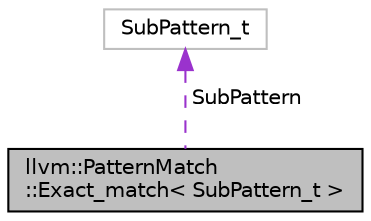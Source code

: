 digraph "llvm::PatternMatch::Exact_match&lt; SubPattern_t &gt;"
{
 // LATEX_PDF_SIZE
  bgcolor="transparent";
  edge [fontname="Helvetica",fontsize="10",labelfontname="Helvetica",labelfontsize="10"];
  node [fontname="Helvetica",fontsize="10",shape=record];
  Node1 [label="llvm::PatternMatch\l::Exact_match\< SubPattern_t \>",height=0.2,width=0.4,color="black", fillcolor="grey75", style="filled", fontcolor="black",tooltip=" "];
  Node2 -> Node1 [dir="back",color="darkorchid3",fontsize="10",style="dashed",label=" SubPattern" ,fontname="Helvetica"];
  Node2 [label="SubPattern_t",height=0.2,width=0.4,color="grey75",tooltip=" "];
}
